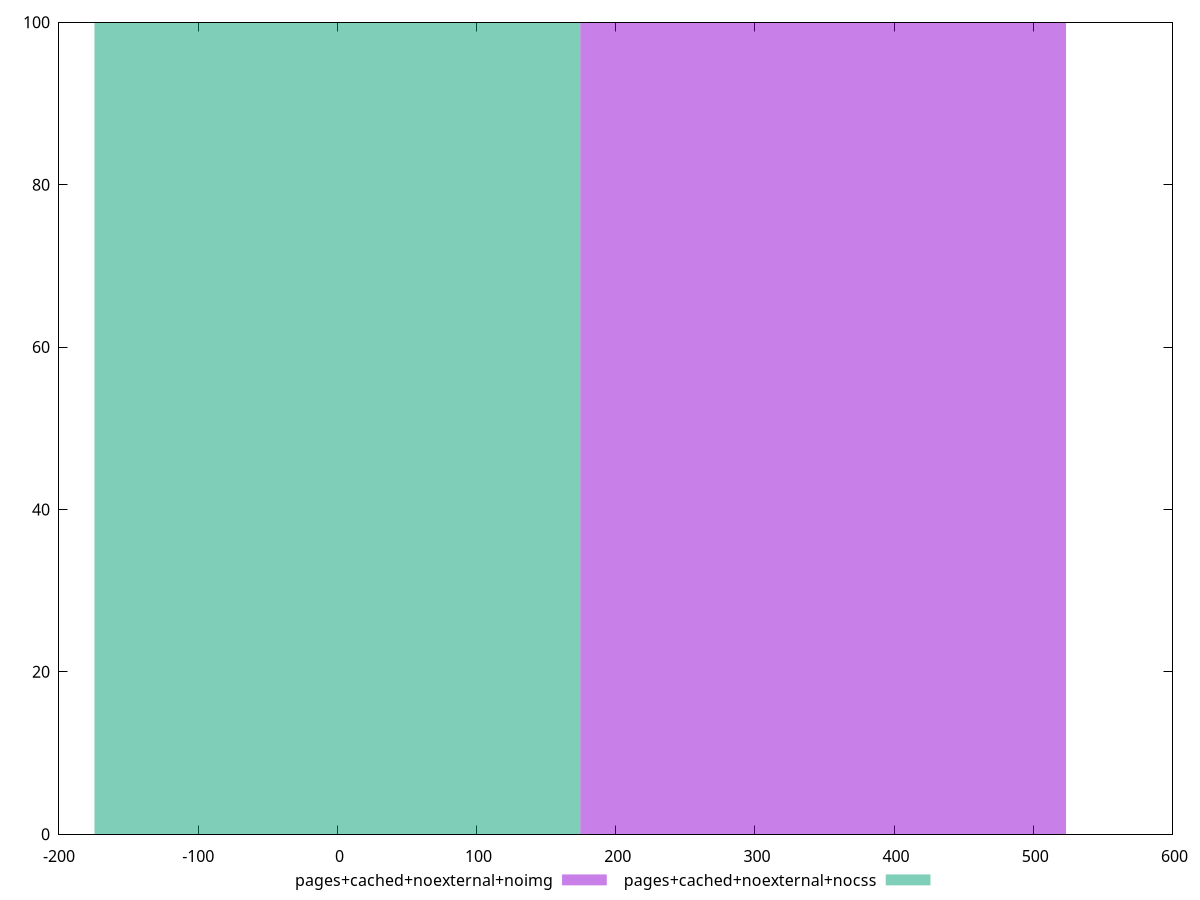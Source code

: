 reset
set terminal svg size 640, 500 enhanced background rgb 'white'
set output "report_00007_2020-12-11T15:55:29.892Z/unused-css-rules/comparison/histogram/8_vs_9.svg"

$pagesCachedNoexternalNoimg <<EOF
349.01414899532614 100
EOF

$pagesCachedNoexternalNocss <<EOF
0 100
EOF

set key outside below
set boxwidth 349.01414899532614
set yrange [0:100]
set style fill transparent solid 0.5 noborder

plot \
  $pagesCachedNoexternalNoimg title "pages+cached+noexternal+noimg" with boxes, \
  $pagesCachedNoexternalNocss title "pages+cached+noexternal+nocss" with boxes, \


reset